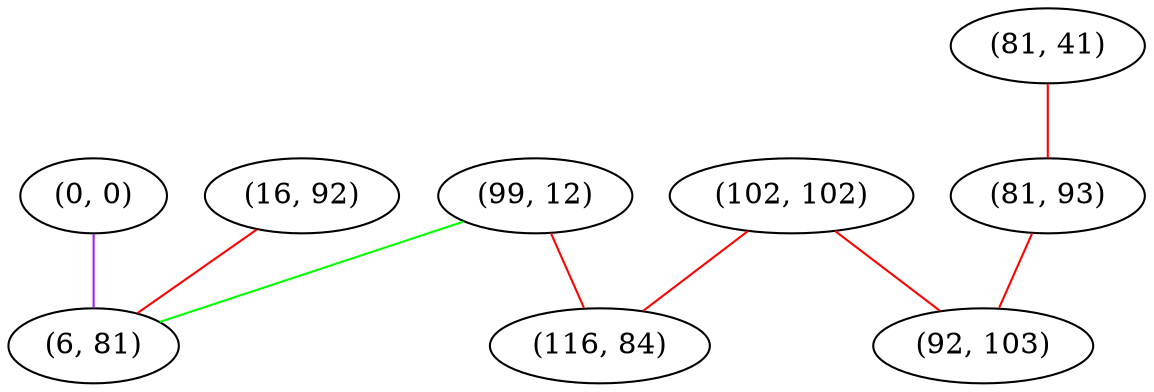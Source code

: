 graph "" {
"(0, 0)";
"(99, 12)";
"(81, 41)";
"(102, 102)";
"(81, 93)";
"(116, 84)";
"(16, 92)";
"(6, 81)";
"(92, 103)";
"(0, 0)" -- "(6, 81)"  [color=purple, key=0, weight=4];
"(99, 12)" -- "(6, 81)"  [color=green, key=0, weight=2];
"(99, 12)" -- "(116, 84)"  [color=red, key=0, weight=1];
"(81, 41)" -- "(81, 93)"  [color=red, key=0, weight=1];
"(102, 102)" -- "(92, 103)"  [color=red, key=0, weight=1];
"(102, 102)" -- "(116, 84)"  [color=red, key=0, weight=1];
"(81, 93)" -- "(92, 103)"  [color=red, key=0, weight=1];
"(16, 92)" -- "(6, 81)"  [color=red, key=0, weight=1];
}
